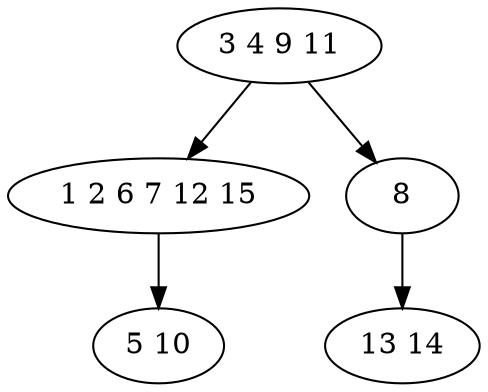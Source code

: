 digraph true_tree {
	"0" -> "1"
	"1" -> "2"
	"0" -> "3"
	"3" -> "4"
	"0" [label="3 4 9 11"];
	"1" [label="1 2 6 7 12 15"];
	"2" [label="5 10"];
	"3" [label="8"];
	"4" [label="13 14"];
}
